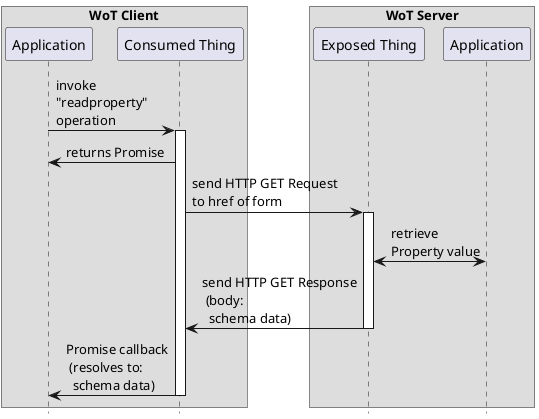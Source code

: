 @startuml
hide footbox

box "WoT Client"
participant "Application" as AP
participant "Consumed Thing" as SA
end box

box "WoT Server"
participant "Exposed Thing" as WS
participant "Application" as DC
end box

AP  -> SA: invoke\n"readproperty"\noperation
activate SA
SA  -> AP: returns Promise
SA  -> WS: send HTTP GET Request\nto href of form
activate WS
WS <-> DC: retrieve\nProperty value
WS  -> SA: send HTTP GET Response\n (body:\n  schema data)
deactivate WS
SA  -> AP: Promise callback\n (resolves to:\n  schema data)
deactivate SA
@enduml
